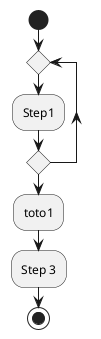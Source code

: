 {
  "sha1": "gkr5u1qxrqpo8qn1cbaze6mtlhvvn5i",
  "insertion": {
    "when": "2024-06-01T09:03:07.944Z",
    "url": "https://forum.plantuml.net/12507/repeat-over-multiple-swimlanes-bugged",
    "user": "plantuml@gmail.com"
  }
}
@startuml

start
repeat
:Step1;


repeat while
:toto1;

:Step 3;
stop

@enduml
